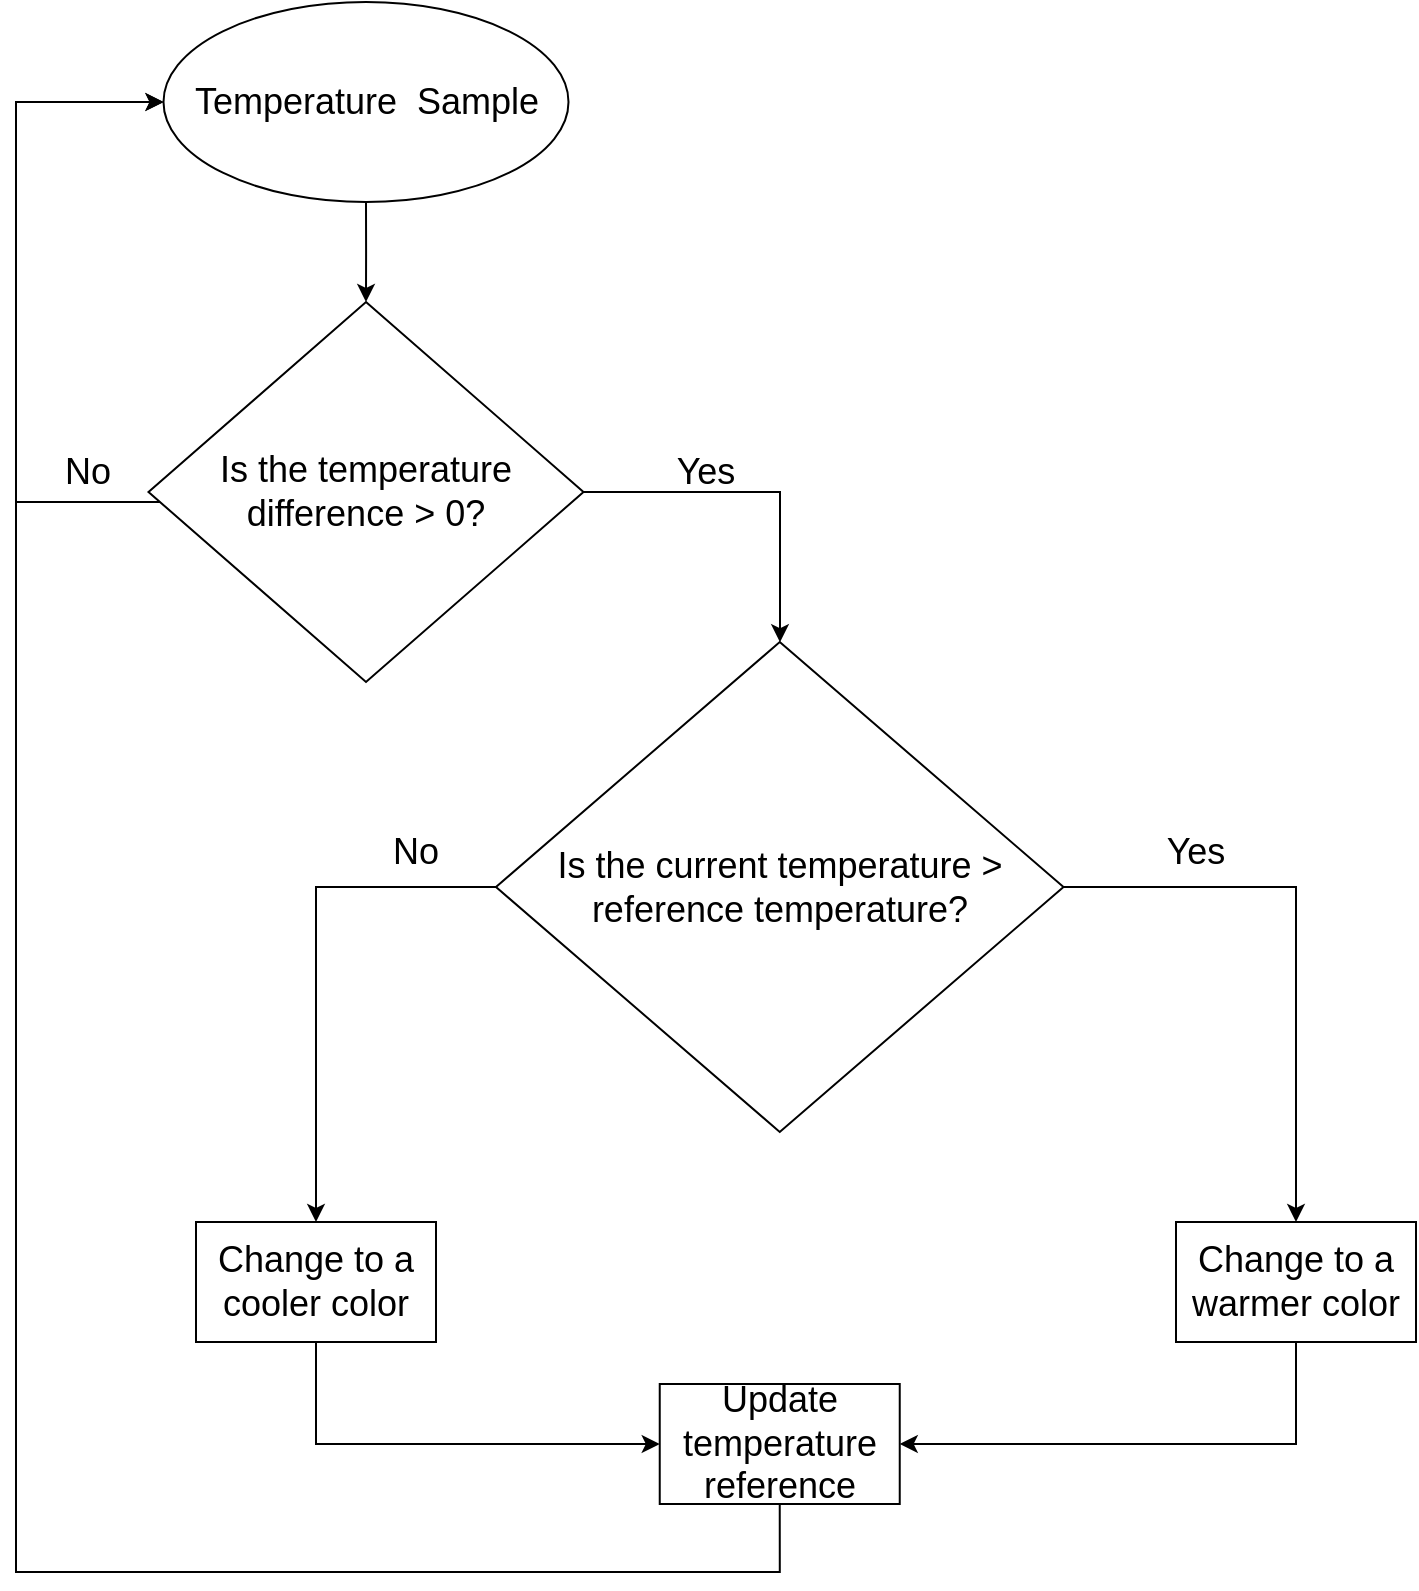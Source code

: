 <mxfile version="24.0.2" type="device">
  <diagram name="Page-1" id="AXtYK3RtHh2Q9k0i1ETe">
    <mxGraphModel dx="880" dy="426" grid="0" gridSize="10" guides="1" tooltips="1" connect="1" arrows="1" fold="1" page="1" pageScale="1" pageWidth="850" pageHeight="1100" math="0" shadow="0">
      <root>
        <mxCell id="0" />
        <mxCell id="1" parent="0" />
        <mxCell id="1rZpG1Mif3gAOCYNXisy-5" style="edgeStyle=orthogonalEdgeStyle;rounded=0;orthogonalLoop=1;jettySize=auto;html=1;entryX=0.5;entryY=0;entryDx=0;entryDy=0;" parent="1" source="1rZpG1Mif3gAOCYNXisy-2" target="1rZpG1Mif3gAOCYNXisy-4" edge="1">
          <mxGeometry relative="1" as="geometry" />
        </mxCell>
        <mxCell id="1rZpG1Mif3gAOCYNXisy-2" value="&lt;font style=&quot;font-size: 18px;&quot;&gt;Temperature&amp;nbsp; Sample&lt;/font&gt;" style="ellipse;whiteSpace=wrap;html=1;" parent="1" vertex="1">
          <mxGeometry x="153.75" y="30" width="202.5" height="100" as="geometry" />
        </mxCell>
        <mxCell id="1rZpG1Mif3gAOCYNXisy-8" style="edgeStyle=orthogonalEdgeStyle;rounded=0;orthogonalLoop=1;jettySize=auto;html=1;" parent="1" source="1rZpG1Mif3gAOCYNXisy-4" target="1rZpG1Mif3gAOCYNXisy-7" edge="1">
          <mxGeometry relative="1" as="geometry">
            <Array as="points">
              <mxPoint x="462" y="275" />
            </Array>
          </mxGeometry>
        </mxCell>
        <mxCell id="1rZpG1Mif3gAOCYNXisy-20" style="edgeStyle=orthogonalEdgeStyle;rounded=0;orthogonalLoop=1;jettySize=auto;html=1;entryX=0;entryY=0.5;entryDx=0;entryDy=0;" parent="1" source="1rZpG1Mif3gAOCYNXisy-4" target="1rZpG1Mif3gAOCYNXisy-2" edge="1">
          <mxGeometry relative="1" as="geometry">
            <Array as="points">
              <mxPoint x="80" y="280" />
              <mxPoint x="80" y="80" />
            </Array>
          </mxGeometry>
        </mxCell>
        <mxCell id="1rZpG1Mif3gAOCYNXisy-4" value="&lt;font style=&quot;font-size: 18px;&quot;&gt;Is the temperature difference &amp;gt; 0?&lt;/font&gt;" style="rhombus;whiteSpace=wrap;html=1;" parent="1" vertex="1">
          <mxGeometry x="146.25" y="180" width="217.5" height="190" as="geometry" />
        </mxCell>
        <mxCell id="1rZpG1Mif3gAOCYNXisy-11" style="edgeStyle=orthogonalEdgeStyle;rounded=0;orthogonalLoop=1;jettySize=auto;html=1;exitX=1;exitY=0.5;exitDx=0;exitDy=0;entryX=0.5;entryY=0;entryDx=0;entryDy=0;" parent="1" source="1rZpG1Mif3gAOCYNXisy-7" target="1rZpG1Mif3gAOCYNXisy-10" edge="1">
          <mxGeometry relative="1" as="geometry" />
        </mxCell>
        <mxCell id="1rZpG1Mif3gAOCYNXisy-13" style="edgeStyle=orthogonalEdgeStyle;rounded=0;orthogonalLoop=1;jettySize=auto;html=1;entryX=0.5;entryY=0;entryDx=0;entryDy=0;" parent="1" source="1rZpG1Mif3gAOCYNXisy-7" target="1rZpG1Mif3gAOCYNXisy-12" edge="1">
          <mxGeometry relative="1" as="geometry" />
        </mxCell>
        <mxCell id="1rZpG1Mif3gAOCYNXisy-7" value="&lt;font style=&quot;font-size: 18px;&quot;&gt;&lt;span style=&quot;background-color: initial;&quot;&gt;I&lt;/span&gt;&lt;span style=&quot;background-color: initial;&quot;&gt;s the current temperature &amp;gt; reference temperature&lt;/span&gt;&lt;/font&gt;&lt;span style=&quot;font-size: 18px; background-color: initial;&quot;&gt;?&lt;/span&gt;" style="rhombus;whiteSpace=wrap;html=1;" parent="1" vertex="1">
          <mxGeometry x="320" y="350" width="283.75" height="245" as="geometry" />
        </mxCell>
        <mxCell id="1rZpG1Mif3gAOCYNXisy-9" value="&lt;font style=&quot;font-size: 18px;&quot;&gt;Yes&lt;/font&gt;" style="text;html=1;align=center;verticalAlign=middle;whiteSpace=wrap;rounded=0;" parent="1" vertex="1">
          <mxGeometry x="395" y="250" width="60" height="30" as="geometry" />
        </mxCell>
        <mxCell id="1rZpG1Mif3gAOCYNXisy-22" style="edgeStyle=orthogonalEdgeStyle;rounded=0;orthogonalLoop=1;jettySize=auto;html=1;exitX=0.5;exitY=1;exitDx=0;exitDy=0;entryX=1;entryY=0.5;entryDx=0;entryDy=0;" parent="1" source="1rZpG1Mif3gAOCYNXisy-10" target="1rZpG1Mif3gAOCYNXisy-18" edge="1">
          <mxGeometry relative="1" as="geometry" />
        </mxCell>
        <mxCell id="1rZpG1Mif3gAOCYNXisy-10" value="Change to a warmer color" style="rounded=0;whiteSpace=wrap;html=1;fontSize=18;" parent="1" vertex="1">
          <mxGeometry x="660" y="640" width="120" height="60" as="geometry" />
        </mxCell>
        <mxCell id="1rZpG1Mif3gAOCYNXisy-21" style="edgeStyle=orthogonalEdgeStyle;rounded=0;orthogonalLoop=1;jettySize=auto;html=1;exitX=0.5;exitY=1;exitDx=0;exitDy=0;entryX=0;entryY=0.5;entryDx=0;entryDy=0;" parent="1" source="1rZpG1Mif3gAOCYNXisy-12" target="1rZpG1Mif3gAOCYNXisy-18" edge="1">
          <mxGeometry relative="1" as="geometry" />
        </mxCell>
        <mxCell id="1rZpG1Mif3gAOCYNXisy-12" value="Change to a cooler color" style="rounded=0;whiteSpace=wrap;html=1;fontSize=18;" parent="1" vertex="1">
          <mxGeometry x="170" y="640" width="120" height="60" as="geometry" />
        </mxCell>
        <mxCell id="1rZpG1Mif3gAOCYNXisy-15" value="&lt;font style=&quot;font-size: 18px;&quot;&gt;Yes&lt;/font&gt;" style="text;html=1;align=center;verticalAlign=middle;whiteSpace=wrap;rounded=0;" parent="1" vertex="1">
          <mxGeometry x="640" y="440" width="60" height="30" as="geometry" />
        </mxCell>
        <mxCell id="1rZpG1Mif3gAOCYNXisy-16" value="&lt;font style=&quot;font-size: 18px;&quot;&gt;No&lt;/font&gt;&lt;span style=&quot;color: rgba(0, 0, 0, 0); font-family: monospace; font-size: 0px; text-align: start; text-wrap: nowrap;&quot;&gt;%3CmxGraphModel%3E%3Croot%3E%3CmxCell%20id%3D%220%22%2F%3E%3CmxCell%20id%3D%221%22%20parent%3D%220%22%2F%3E%3CmxCell%20id%3D%222%22%20value%3D%22%26lt%3Bfont%20style%3D%26quot%3Bfont-size%3A%2018px%3B%26quot%3B%26gt%3BYes%26lt%3B%2Ffont%26gt%3B%22%20style%3D%22text%3Bhtml%3D1%3Balign%3Dcenter%3BverticalAlign%3Dmiddle%3BwhiteSpace%3Dwrap%3Brounded%3D0%3B%22%20vertex%3D%221%22%20parent%3D%221%22%3E%3CmxGeometry%20x%3D%22395%22%20y%3D%22250%22%20width%3D%2260%22%20height%3D%2230%22%20as%3D%22geometry%22%2F%3E%3C%2FmxCell%3E%3C%2Froot%3E%3C%2FmxGraphModel%3E&lt;/span&gt;" style="text;html=1;align=center;verticalAlign=middle;whiteSpace=wrap;rounded=0;" parent="1" vertex="1">
          <mxGeometry x="250" y="440" width="60" height="30" as="geometry" />
        </mxCell>
        <mxCell id="1rZpG1Mif3gAOCYNXisy-17" value="&lt;font style=&quot;font-size: 18px;&quot;&gt;No&lt;/font&gt;&lt;span style=&quot;color: rgba(0, 0, 0, 0); font-family: monospace; font-size: 0px; text-align: start; text-wrap: nowrap;&quot;&gt;%3CmxGraphModel%3E%3Croot%3E%3CmxCell%20id%3D%220%22%2F%3E%3CmxCell%20id%3D%221%22%20parent%3D%220%22%2F%3E%3CmxCell%20id%3D%222%22%20value%3D%22%26lt%3Bfont%20style%3D%26quot%3Bfont-size%3A%2018px%3B%26quot%3B%26gt%3BYes%26lt%3B%2Ffont%26gt%3B%22%20style%3D%22text%3Bhtml%3D1%3Balign%3Dcenter%3BverticalAlign%3Dmiddle%3BwhiteSpace%3Dwrap%3Brounded%3D0%3B%22%20vertex%3D%221%22%20parent%3D%221%22%3E%3CmxGeometry%20x%3D%22395%22%20y%3D%22250%22%20width%3D%2260%22%20height%3D%2230%22%20as%3D%22geometry%22%2F%3E%3C%2FmxCell%3E%3C%2Froot%3E%3C%2FmxGraphModel%3E&lt;/span&gt;" style="text;html=1;align=center;verticalAlign=middle;whiteSpace=wrap;rounded=0;" parent="1" vertex="1">
          <mxGeometry x="86.25" y="250" width="60" height="30" as="geometry" />
        </mxCell>
        <mxCell id="1rZpG1Mif3gAOCYNXisy-23" style="edgeStyle=orthogonalEdgeStyle;rounded=0;orthogonalLoop=1;jettySize=auto;html=1;exitX=0.5;exitY=1;exitDx=0;exitDy=0;" parent="1" source="1rZpG1Mif3gAOCYNXisy-18" target="1rZpG1Mif3gAOCYNXisy-2" edge="1">
          <mxGeometry relative="1" as="geometry">
            <Array as="points">
              <mxPoint x="462" y="815" />
              <mxPoint x="80" y="815" />
              <mxPoint x="80" y="80" />
            </Array>
          </mxGeometry>
        </mxCell>
        <mxCell id="1rZpG1Mif3gAOCYNXisy-18" value="Update temperature reference" style="rounded=0;whiteSpace=wrap;html=1;fontSize=18;" parent="1" vertex="1">
          <mxGeometry x="401.87" y="721" width="120" height="60" as="geometry" />
        </mxCell>
      </root>
    </mxGraphModel>
  </diagram>
</mxfile>
